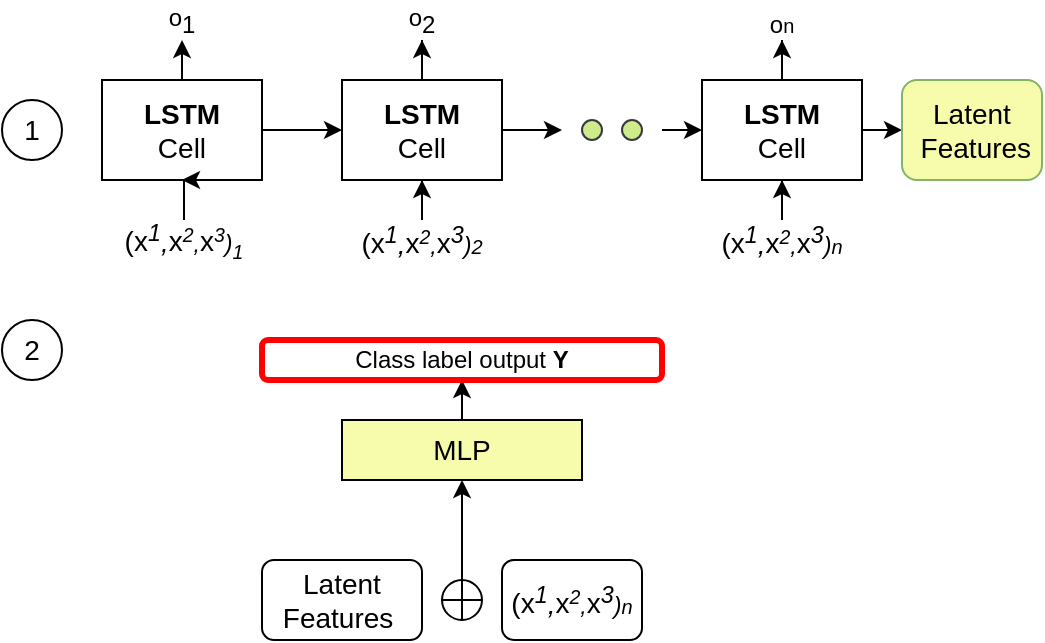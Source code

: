 <mxfile version="14.6.13" type="github">
  <diagram id="9NjOKYgt36LHZMUwH1Ot" name="Page-1">
    <mxGraphModel dx="677" dy="368" grid="1" gridSize="10" guides="1" tooltips="1" connect="1" arrows="1" fold="1" page="1" pageScale="1" pageWidth="827" pageHeight="1169" math="0" shadow="0">
      <root>
        <mxCell id="0" />
        <mxCell id="1" parent="0" />
        <mxCell id="GnRaUNvZvk1C2kV3rp9a-4" style="edgeStyle=orthogonalEdgeStyle;rounded=0;orthogonalLoop=1;jettySize=auto;html=1;entryX=0;entryY=0.5;entryDx=0;entryDy=0;fontSize=14;" edge="1" parent="1" source="GnRaUNvZvk1C2kV3rp9a-1" target="GnRaUNvZvk1C2kV3rp9a-2">
          <mxGeometry relative="1" as="geometry" />
        </mxCell>
        <mxCell id="GnRaUNvZvk1C2kV3rp9a-14" style="edgeStyle=orthogonalEdgeStyle;rounded=0;orthogonalLoop=1;jettySize=auto;html=1;fontSize=14;" edge="1" parent="1" source="GnRaUNvZvk1C2kV3rp9a-1">
          <mxGeometry relative="1" as="geometry">
            <mxPoint x="160" y="220" as="targetPoint" />
          </mxGeometry>
        </mxCell>
        <mxCell id="GnRaUNvZvk1C2kV3rp9a-1" value="&lt;b&gt;LSTM &lt;/b&gt;&lt;br&gt;Cell" style="rounded=0;whiteSpace=wrap;html=1;fontSize=14;" vertex="1" parent="1">
          <mxGeometry x="120" y="240" width="80" height="50" as="geometry" />
        </mxCell>
        <mxCell id="GnRaUNvZvk1C2kV3rp9a-10" style="edgeStyle=orthogonalEdgeStyle;rounded=0;orthogonalLoop=1;jettySize=auto;html=1;fontSize=14;" edge="1" parent="1" source="GnRaUNvZvk1C2kV3rp9a-2">
          <mxGeometry relative="1" as="geometry">
            <mxPoint x="350" y="265" as="targetPoint" />
          </mxGeometry>
        </mxCell>
        <mxCell id="GnRaUNvZvk1C2kV3rp9a-17" style="edgeStyle=orthogonalEdgeStyle;rounded=0;orthogonalLoop=1;jettySize=auto;html=1;entryX=0.5;entryY=1;entryDx=0;entryDy=0;fontSize=14;" edge="1" parent="1" source="GnRaUNvZvk1C2kV3rp9a-2" target="GnRaUNvZvk1C2kV3rp9a-16">
          <mxGeometry relative="1" as="geometry" />
        </mxCell>
        <mxCell id="GnRaUNvZvk1C2kV3rp9a-2" value="&lt;b&gt;LSTM&lt;/b&gt; &lt;br&gt;Cell" style="rounded=0;whiteSpace=wrap;html=1;fontSize=14;" vertex="1" parent="1">
          <mxGeometry x="240" y="240" width="80" height="50" as="geometry" />
        </mxCell>
        <mxCell id="GnRaUNvZvk1C2kV3rp9a-19" style="edgeStyle=orthogonalEdgeStyle;rounded=0;orthogonalLoop=1;jettySize=auto;html=1;entryX=0.5;entryY=1;entryDx=0;entryDy=0;fontSize=14;" edge="1" parent="1" source="GnRaUNvZvk1C2kV3rp9a-3" target="GnRaUNvZvk1C2kV3rp9a-18">
          <mxGeometry relative="1" as="geometry" />
        </mxCell>
        <mxCell id="GnRaUNvZvk1C2kV3rp9a-28" style="edgeStyle=orthogonalEdgeStyle;rounded=0;orthogonalLoop=1;jettySize=auto;html=1;fontSize=14;" edge="1" parent="1" source="GnRaUNvZvk1C2kV3rp9a-3">
          <mxGeometry relative="1" as="geometry">
            <mxPoint x="520" y="265" as="targetPoint" />
          </mxGeometry>
        </mxCell>
        <mxCell id="GnRaUNvZvk1C2kV3rp9a-3" value="&lt;b&gt;LSTM &lt;/b&gt;&lt;br&gt;Cell" style="rounded=0;whiteSpace=wrap;html=1;fontSize=14;" vertex="1" parent="1">
          <mxGeometry x="420" y="240" width="80" height="50" as="geometry" />
        </mxCell>
        <mxCell id="GnRaUNvZvk1C2kV3rp9a-7" value="" style="ellipse;whiteSpace=wrap;html=1;aspect=fixed;fillColor=#cdeb8b;strokeColor=#36393d;" vertex="1" parent="1">
          <mxGeometry x="360" y="260" width="10" height="10" as="geometry" />
        </mxCell>
        <mxCell id="GnRaUNvZvk1C2kV3rp9a-9" value="" style="ellipse;whiteSpace=wrap;html=1;aspect=fixed;fillColor=#cdeb8b;strokeColor=#36393d;fontSize=14;" vertex="1" parent="1">
          <mxGeometry x="380" y="260" width="10" height="10" as="geometry" />
        </mxCell>
        <mxCell id="GnRaUNvZvk1C2kV3rp9a-11" value="" style="endArrow=classic;html=1;fontSize=14;entryX=0;entryY=0.5;entryDx=0;entryDy=0;" edge="1" parent="1" target="GnRaUNvZvk1C2kV3rp9a-3">
          <mxGeometry width="50" height="50" relative="1" as="geometry">
            <mxPoint x="400" y="265" as="sourcePoint" />
            <mxPoint x="280" y="280" as="targetPoint" />
          </mxGeometry>
        </mxCell>
        <mxCell id="GnRaUNvZvk1C2kV3rp9a-15" value="&lt;span style=&quot;font-size: 12px;&quot;&gt;o&lt;sub style=&quot;font-size: 12px;&quot;&gt;1&lt;/sub&gt;&lt;/span&gt;" style="text;html=1;strokeColor=none;fillColor=none;align=center;verticalAlign=middle;whiteSpace=wrap;rounded=0;fontSize=12;" vertex="1" parent="1">
          <mxGeometry x="140" y="200" width="40" height="20" as="geometry" />
        </mxCell>
        <mxCell id="GnRaUNvZvk1C2kV3rp9a-16" value="&lt;font style=&quot;font-size: 12px;&quot;&gt;o&lt;sub style=&quot;font-size: 12px;&quot;&gt;2&lt;/sub&gt;&lt;/font&gt;" style="text;html=1;strokeColor=none;fillColor=none;align=center;verticalAlign=middle;whiteSpace=wrap;rounded=0;fontSize=12;" vertex="1" parent="1">
          <mxGeometry x="260" y="200" width="40" height="20" as="geometry" />
        </mxCell>
        <mxCell id="GnRaUNvZvk1C2kV3rp9a-18" value="&lt;sub style=&quot;font-size: 12px&quot;&gt;o&lt;/sub&gt;&lt;sub&gt;n&lt;/sub&gt;" style="text;html=1;strokeColor=none;fillColor=none;align=center;verticalAlign=middle;whiteSpace=wrap;rounded=0;fontSize=12;" vertex="1" parent="1">
          <mxGeometry x="440" y="200" width="40" height="20" as="geometry" />
        </mxCell>
        <mxCell id="GnRaUNvZvk1C2kV3rp9a-27" style="edgeStyle=orthogonalEdgeStyle;rounded=0;orthogonalLoop=1;jettySize=auto;html=1;entryX=0.5;entryY=1;entryDx=0;entryDy=0;fontSize=14;" edge="1" parent="1" source="GnRaUNvZvk1C2kV3rp9a-21" target="GnRaUNvZvk1C2kV3rp9a-1">
          <mxGeometry relative="1" as="geometry" />
        </mxCell>
        <mxCell id="GnRaUNvZvk1C2kV3rp9a-21" value="(x&lt;i&gt;&lt;sup&gt;1&lt;/sup&gt;,&lt;/i&gt;x&lt;span style=&quot;font-size: 11.667px&quot;&gt;&lt;i&gt;&lt;sup&gt;2&lt;/sup&gt;,&lt;/i&gt;&lt;/span&gt;x&lt;span style=&quot;font-size: 11.667px&quot;&gt;&lt;i&gt;&lt;sup&gt;3&lt;/sup&gt;)&lt;sub&gt;1&lt;/sub&gt;&lt;/i&gt;&lt;/span&gt;&lt;i&gt;&lt;br&gt;&lt;/i&gt;" style="text;html=1;strokeColor=none;fillColor=none;align=center;verticalAlign=middle;whiteSpace=wrap;rounded=0;fontSize=14;" vertex="1" parent="1">
          <mxGeometry x="131" y="310" width="60" height="20" as="geometry" />
        </mxCell>
        <mxCell id="GnRaUNvZvk1C2kV3rp9a-26" style="edgeStyle=orthogonalEdgeStyle;rounded=0;orthogonalLoop=1;jettySize=auto;html=1;entryX=0.5;entryY=1;entryDx=0;entryDy=0;fontSize=14;" edge="1" parent="1" source="GnRaUNvZvk1C2kV3rp9a-23" target="GnRaUNvZvk1C2kV3rp9a-2">
          <mxGeometry relative="1" as="geometry" />
        </mxCell>
        <mxCell id="GnRaUNvZvk1C2kV3rp9a-23" value="(x&lt;i&gt;&lt;sup&gt;1&lt;/sup&gt;,&lt;/i&gt;x&lt;span style=&quot;font-size: 11.667px&quot;&gt;&lt;i&gt;&lt;sup&gt;2&lt;/sup&gt;,&lt;/i&gt;&lt;/span&gt;x&lt;i&gt;&lt;sup style=&quot;font-size: 11.667px&quot;&gt;3&lt;/sup&gt;&lt;span style=&quot;font-size: 11.667px&quot;&gt;)&lt;/span&gt;&lt;font size=&quot;1&quot;&gt;2&lt;/font&gt;&lt;/i&gt;&lt;i&gt;&lt;br&gt;&lt;/i&gt;" style="text;html=1;strokeColor=none;fillColor=none;align=center;verticalAlign=middle;whiteSpace=wrap;rounded=0;fontSize=14;" vertex="1" parent="1">
          <mxGeometry x="250" y="310" width="60" height="20" as="geometry" />
        </mxCell>
        <mxCell id="GnRaUNvZvk1C2kV3rp9a-25" style="edgeStyle=orthogonalEdgeStyle;rounded=0;orthogonalLoop=1;jettySize=auto;html=1;exitX=0.5;exitY=0;exitDx=0;exitDy=0;fontSize=14;" edge="1" parent="1" source="GnRaUNvZvk1C2kV3rp9a-24" target="GnRaUNvZvk1C2kV3rp9a-3">
          <mxGeometry relative="1" as="geometry" />
        </mxCell>
        <mxCell id="GnRaUNvZvk1C2kV3rp9a-24" value="(x&lt;i&gt;&lt;sup&gt;1&lt;/sup&gt;,&lt;/i&gt;x&lt;span style=&quot;font-size: 11.667px&quot;&gt;&lt;i&gt;&lt;sup&gt;2&lt;/sup&gt;,&lt;/i&gt;&lt;/span&gt;x&lt;i&gt;&lt;sup style=&quot;font-size: 11.667px&quot;&gt;3&lt;/sup&gt;&lt;span style=&quot;font-size: 11.667px&quot;&gt;)&lt;/span&gt;&lt;font size=&quot;1&quot;&gt;n&lt;/font&gt;&lt;/i&gt;&lt;i&gt;&lt;br&gt;&lt;/i&gt;" style="text;html=1;strokeColor=none;fillColor=none;align=center;verticalAlign=middle;whiteSpace=wrap;rounded=0;fontSize=14;" vertex="1" parent="1">
          <mxGeometry x="430" y="310" width="60" height="20" as="geometry" />
        </mxCell>
        <mxCell id="GnRaUNvZvk1C2kV3rp9a-30" value="Latent&lt;br&gt;&amp;nbsp;Features" style="rounded=1;whiteSpace=wrap;html=1;fontSize=14;strokeColor=#82b366;fillColor=#F7FCAC;" vertex="1" parent="1">
          <mxGeometry x="520" y="240" width="70" height="50" as="geometry" />
        </mxCell>
        <mxCell id="GnRaUNvZvk1C2kV3rp9a-31" value="1" style="ellipse;whiteSpace=wrap;html=1;aspect=fixed;fontSize=14;" vertex="1" parent="1">
          <mxGeometry x="70" y="250" width="30" height="30" as="geometry" />
        </mxCell>
        <mxCell id="GnRaUNvZvk1C2kV3rp9a-32" value="2" style="ellipse;whiteSpace=wrap;html=1;aspect=fixed;fontSize=14;" vertex="1" parent="1">
          <mxGeometry x="70" y="360" width="30" height="30" as="geometry" />
        </mxCell>
        <mxCell id="GnRaUNvZvk1C2kV3rp9a-33" value="Latent&lt;br&gt;&amp;nbsp;Features&amp;nbsp;&amp;nbsp;" style="rounded=1;whiteSpace=wrap;html=1;fontSize=14;" vertex="1" parent="1">
          <mxGeometry x="200" y="480" width="80" height="40" as="geometry" />
        </mxCell>
        <mxCell id="GnRaUNvZvk1C2kV3rp9a-36" style="edgeStyle=orthogonalEdgeStyle;rounded=0;orthogonalLoop=1;jettySize=auto;html=1;exitX=0.5;exitY=0;exitDx=0;exitDy=0;fontSize=12;" edge="1" parent="1" source="GnRaUNvZvk1C2kV3rp9a-34" target="GnRaUNvZvk1C2kV3rp9a-37">
          <mxGeometry relative="1" as="geometry">
            <mxPoint x="310.143" y="400" as="targetPoint" />
          </mxGeometry>
        </mxCell>
        <mxCell id="GnRaUNvZvk1C2kV3rp9a-34" value="MLP" style="rounded=0;whiteSpace=wrap;html=1;fontSize=14;fillColor=#F7FCAC;" vertex="1" parent="1">
          <mxGeometry x="240" y="410" width="120" height="30" as="geometry" />
        </mxCell>
        <mxCell id="GnRaUNvZvk1C2kV3rp9a-37" value="Class label output &lt;b&gt;Y&lt;/b&gt;" style="rounded=1;whiteSpace=wrap;html=1;fontSize=12;fillColor=none;strokeWidth=3;strokeColor=#FF0000;" vertex="1" parent="1">
          <mxGeometry x="200" y="370" width="200" height="20" as="geometry" />
        </mxCell>
        <mxCell id="GnRaUNvZvk1C2kV3rp9a-42" style="edgeStyle=orthogonalEdgeStyle;rounded=0;orthogonalLoop=1;jettySize=auto;html=1;entryX=0.5;entryY=1;entryDx=0;entryDy=0;fontSize=12;" edge="1" parent="1" source="GnRaUNvZvk1C2kV3rp9a-40" target="GnRaUNvZvk1C2kV3rp9a-34">
          <mxGeometry relative="1" as="geometry" />
        </mxCell>
        <mxCell id="GnRaUNvZvk1C2kV3rp9a-40" value="" style="shape=orEllipse;perimeter=ellipsePerimeter;whiteSpace=wrap;html=1;backgroundOutline=1;fontSize=12;strokeWidth=1;fillColor=none;" vertex="1" parent="1">
          <mxGeometry x="290" y="490" width="20" height="20" as="geometry" />
        </mxCell>
        <mxCell id="GnRaUNvZvk1C2kV3rp9a-41" value="&lt;span style=&quot;font-size: 14px&quot;&gt;(x&lt;/span&gt;&lt;i style=&quot;font-size: 14px&quot;&gt;&lt;sup&gt;1&lt;/sup&gt;,&lt;/i&gt;&lt;span style=&quot;font-size: 14px&quot;&gt;x&lt;/span&gt;&lt;span style=&quot;font-size: 11.667px&quot;&gt;&lt;i&gt;&lt;sup&gt;2&lt;/sup&gt;,&lt;/i&gt;&lt;/span&gt;&lt;span style=&quot;font-size: 14px&quot;&gt;x&lt;/span&gt;&lt;i style=&quot;font-size: 14px&quot;&gt;&lt;sup style=&quot;font-size: 11.667px&quot;&gt;3&lt;/sup&gt;&lt;span style=&quot;font-size: 11.667px&quot;&gt;)&lt;/span&gt;&lt;font size=&quot;1&quot;&gt;n&lt;/font&gt;&lt;/i&gt;" style="rounded=1;whiteSpace=wrap;html=1;fontSize=12;strokeColor=#000000;strokeWidth=1;fillColor=none;" vertex="1" parent="1">
          <mxGeometry x="320" y="480" width="70" height="40" as="geometry" />
        </mxCell>
      </root>
    </mxGraphModel>
  </diagram>
</mxfile>
